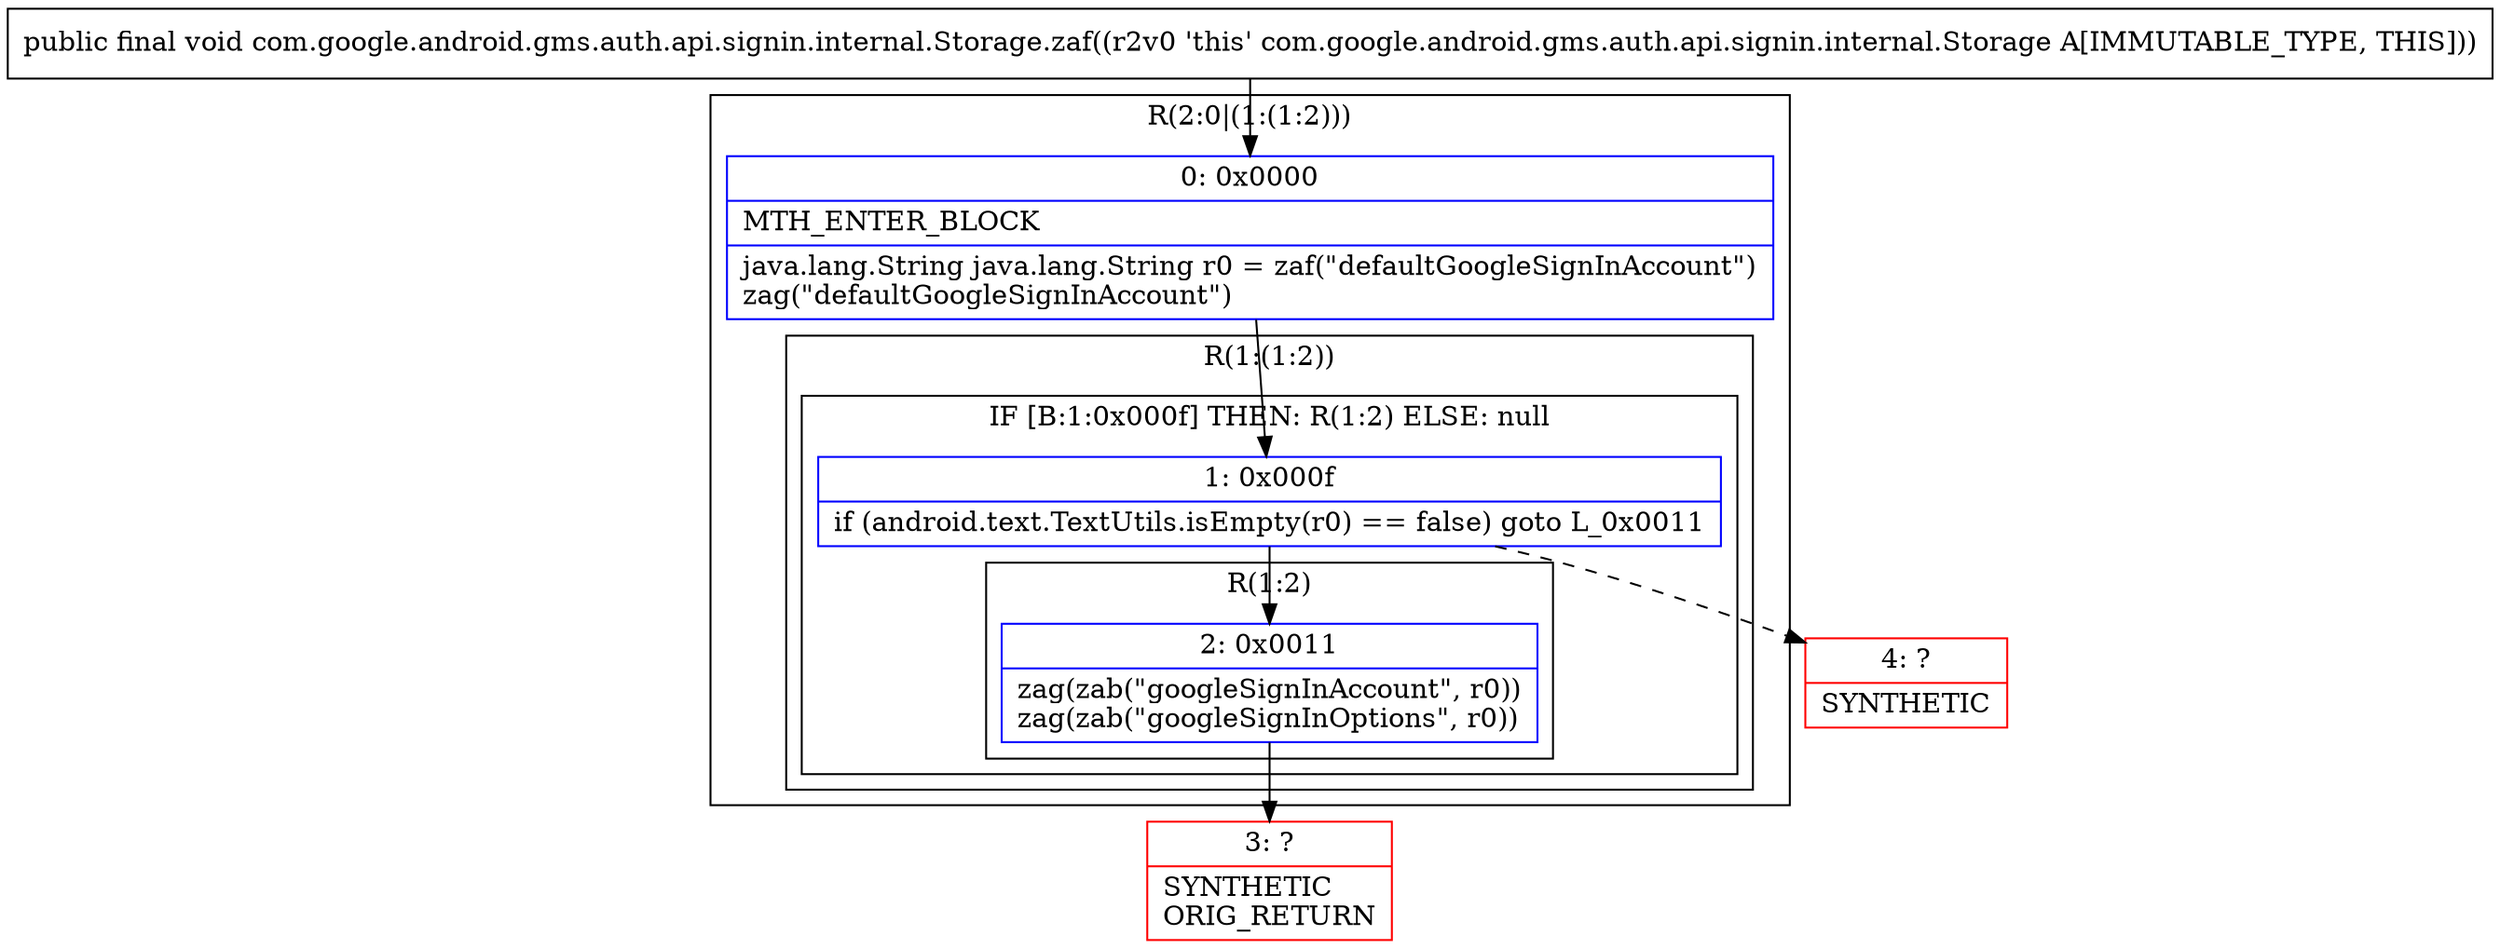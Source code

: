 digraph "CFG forcom.google.android.gms.auth.api.signin.internal.Storage.zaf()V" {
subgraph cluster_Region_686110081 {
label = "R(2:0|(1:(1:2)))";
node [shape=record,color=blue];
Node_0 [shape=record,label="{0\:\ 0x0000|MTH_ENTER_BLOCK\l|java.lang.String java.lang.String r0 = zaf(\"defaultGoogleSignInAccount\")\lzag(\"defaultGoogleSignInAccount\")\l}"];
subgraph cluster_Region_1457000095 {
label = "R(1:(1:2))";
node [shape=record,color=blue];
subgraph cluster_IfRegion_2081295948 {
label = "IF [B:1:0x000f] THEN: R(1:2) ELSE: null";
node [shape=record,color=blue];
Node_1 [shape=record,label="{1\:\ 0x000f|if (android.text.TextUtils.isEmpty(r0) == false) goto L_0x0011\l}"];
subgraph cluster_Region_130531272 {
label = "R(1:2)";
node [shape=record,color=blue];
Node_2 [shape=record,label="{2\:\ 0x0011|zag(zab(\"googleSignInAccount\", r0))\lzag(zab(\"googleSignInOptions\", r0))\l}"];
}
}
}
}
Node_3 [shape=record,color=red,label="{3\:\ ?|SYNTHETIC\lORIG_RETURN\l}"];
Node_4 [shape=record,color=red,label="{4\:\ ?|SYNTHETIC\l}"];
MethodNode[shape=record,label="{public final void com.google.android.gms.auth.api.signin.internal.Storage.zaf((r2v0 'this' com.google.android.gms.auth.api.signin.internal.Storage A[IMMUTABLE_TYPE, THIS])) }"];
MethodNode -> Node_0;
Node_0 -> Node_1;
Node_1 -> Node_2;
Node_1 -> Node_4[style=dashed];
Node_2 -> Node_3;
}

